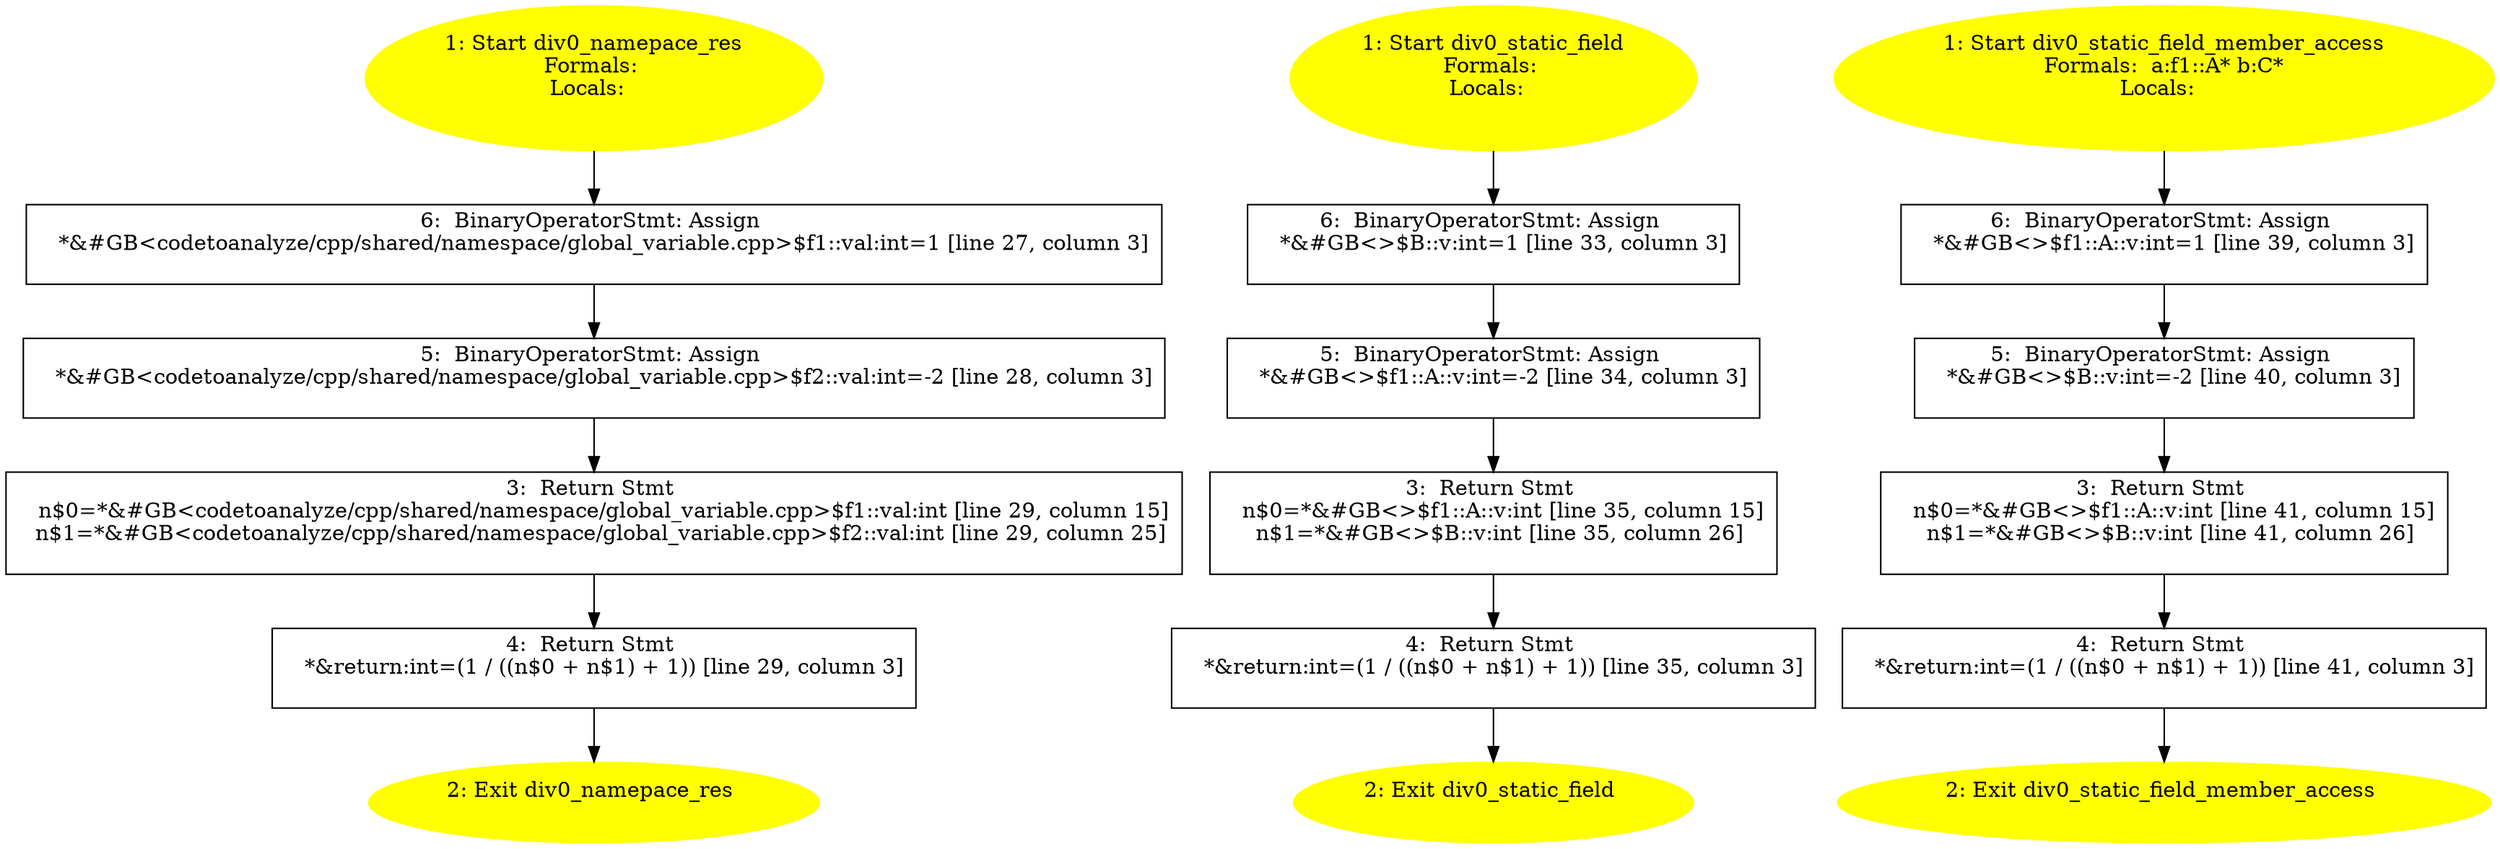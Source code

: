 /* @generated */
digraph cfg {
"div0_namepace_res#240444502213582.21a14d3c59bb1680_1" [label="1: Start div0_namepace_res\nFormals: \nLocals:  \n  " color=yellow style=filled]
	

	 "div0_namepace_res#240444502213582.21a14d3c59bb1680_1" -> "div0_namepace_res#240444502213582.21a14d3c59bb1680_6" ;
"div0_namepace_res#240444502213582.21a14d3c59bb1680_2" [label="2: Exit div0_namepace_res \n  " color=yellow style=filled]
	

"div0_namepace_res#240444502213582.21a14d3c59bb1680_3" [label="3:  Return Stmt \n   n$0=*&#GB<codetoanalyze/cpp/shared/namespace/global_variable.cpp>$f1::val:int [line 29, column 15]\n  n$1=*&#GB<codetoanalyze/cpp/shared/namespace/global_variable.cpp>$f2::val:int [line 29, column 25]\n " shape="box"]
	

	 "div0_namepace_res#240444502213582.21a14d3c59bb1680_3" -> "div0_namepace_res#240444502213582.21a14d3c59bb1680_4" ;
"div0_namepace_res#240444502213582.21a14d3c59bb1680_4" [label="4:  Return Stmt \n   *&return:int=(1 / ((n$0 + n$1) + 1)) [line 29, column 3]\n " shape="box"]
	

	 "div0_namepace_res#240444502213582.21a14d3c59bb1680_4" -> "div0_namepace_res#240444502213582.21a14d3c59bb1680_2" ;
"div0_namepace_res#240444502213582.21a14d3c59bb1680_5" [label="5:  BinaryOperatorStmt: Assign \n   *&#GB<codetoanalyze/cpp/shared/namespace/global_variable.cpp>$f2::val:int=-2 [line 28, column 3]\n " shape="box"]
	

	 "div0_namepace_res#240444502213582.21a14d3c59bb1680_5" -> "div0_namepace_res#240444502213582.21a14d3c59bb1680_3" ;
"div0_namepace_res#240444502213582.21a14d3c59bb1680_6" [label="6:  BinaryOperatorStmt: Assign \n   *&#GB<codetoanalyze/cpp/shared/namespace/global_variable.cpp>$f1::val:int=1 [line 27, column 3]\n " shape="box"]
	

	 "div0_namepace_res#240444502213582.21a14d3c59bb1680_6" -> "div0_namepace_res#240444502213582.21a14d3c59bb1680_5" ;
"div0_static_field#122314706996311.dca5ebae856e9b40_1" [label="1: Start div0_static_field\nFormals: \nLocals:  \n  " color=yellow style=filled]
	

	 "div0_static_field#122314706996311.dca5ebae856e9b40_1" -> "div0_static_field#122314706996311.dca5ebae856e9b40_6" ;
"div0_static_field#122314706996311.dca5ebae856e9b40_2" [label="2: Exit div0_static_field \n  " color=yellow style=filled]
	

"div0_static_field#122314706996311.dca5ebae856e9b40_3" [label="3:  Return Stmt \n   n$0=*&#GB<>$f1::A::v:int [line 35, column 15]\n  n$1=*&#GB<>$B::v:int [line 35, column 26]\n " shape="box"]
	

	 "div0_static_field#122314706996311.dca5ebae856e9b40_3" -> "div0_static_field#122314706996311.dca5ebae856e9b40_4" ;
"div0_static_field#122314706996311.dca5ebae856e9b40_4" [label="4:  Return Stmt \n   *&return:int=(1 / ((n$0 + n$1) + 1)) [line 35, column 3]\n " shape="box"]
	

	 "div0_static_field#122314706996311.dca5ebae856e9b40_4" -> "div0_static_field#122314706996311.dca5ebae856e9b40_2" ;
"div0_static_field#122314706996311.dca5ebae856e9b40_5" [label="5:  BinaryOperatorStmt: Assign \n   *&#GB<>$f1::A::v:int=-2 [line 34, column 3]\n " shape="box"]
	

	 "div0_static_field#122314706996311.dca5ebae856e9b40_5" -> "div0_static_field#122314706996311.dca5ebae856e9b40_3" ;
"div0_static_field#122314706996311.dca5ebae856e9b40_6" [label="6:  BinaryOperatorStmt: Assign \n   *&#GB<>$B::v:int=1 [line 33, column 3]\n " shape="box"]
	

	 "div0_static_field#122314706996311.dca5ebae856e9b40_6" -> "div0_static_field#122314706996311.dca5ebae856e9b40_5" ;
"div0_static_field_member_access(c.e5b80b8e0139e41b_1" [label="1: Start div0_static_field_member_access\nFormals:  a:f1::A* b:C*\nLocals:  \n  " color=yellow style=filled]
	

	 "div0_static_field_member_access(c.e5b80b8e0139e41b_1" -> "div0_static_field_member_access(c.e5b80b8e0139e41b_6" ;
"div0_static_field_member_access(c.e5b80b8e0139e41b_2" [label="2: Exit div0_static_field_member_access \n  " color=yellow style=filled]
	

"div0_static_field_member_access(c.e5b80b8e0139e41b_3" [label="3:  Return Stmt \n   n$0=*&#GB<>$f1::A::v:int [line 41, column 15]\n  n$1=*&#GB<>$B::v:int [line 41, column 26]\n " shape="box"]
	

	 "div0_static_field_member_access(c.e5b80b8e0139e41b_3" -> "div0_static_field_member_access(c.e5b80b8e0139e41b_4" ;
"div0_static_field_member_access(c.e5b80b8e0139e41b_4" [label="4:  Return Stmt \n   *&return:int=(1 / ((n$0 + n$1) + 1)) [line 41, column 3]\n " shape="box"]
	

	 "div0_static_field_member_access(c.e5b80b8e0139e41b_4" -> "div0_static_field_member_access(c.e5b80b8e0139e41b_2" ;
"div0_static_field_member_access(c.e5b80b8e0139e41b_5" [label="5:  BinaryOperatorStmt: Assign \n   *&#GB<>$B::v:int=-2 [line 40, column 3]\n " shape="box"]
	

	 "div0_static_field_member_access(c.e5b80b8e0139e41b_5" -> "div0_static_field_member_access(c.e5b80b8e0139e41b_3" ;
"div0_static_field_member_access(c.e5b80b8e0139e41b_6" [label="6:  BinaryOperatorStmt: Assign \n   *&#GB<>$f1::A::v:int=1 [line 39, column 3]\n " shape="box"]
	

	 "div0_static_field_member_access(c.e5b80b8e0139e41b_6" -> "div0_static_field_member_access(c.e5b80b8e0139e41b_5" ;
}
